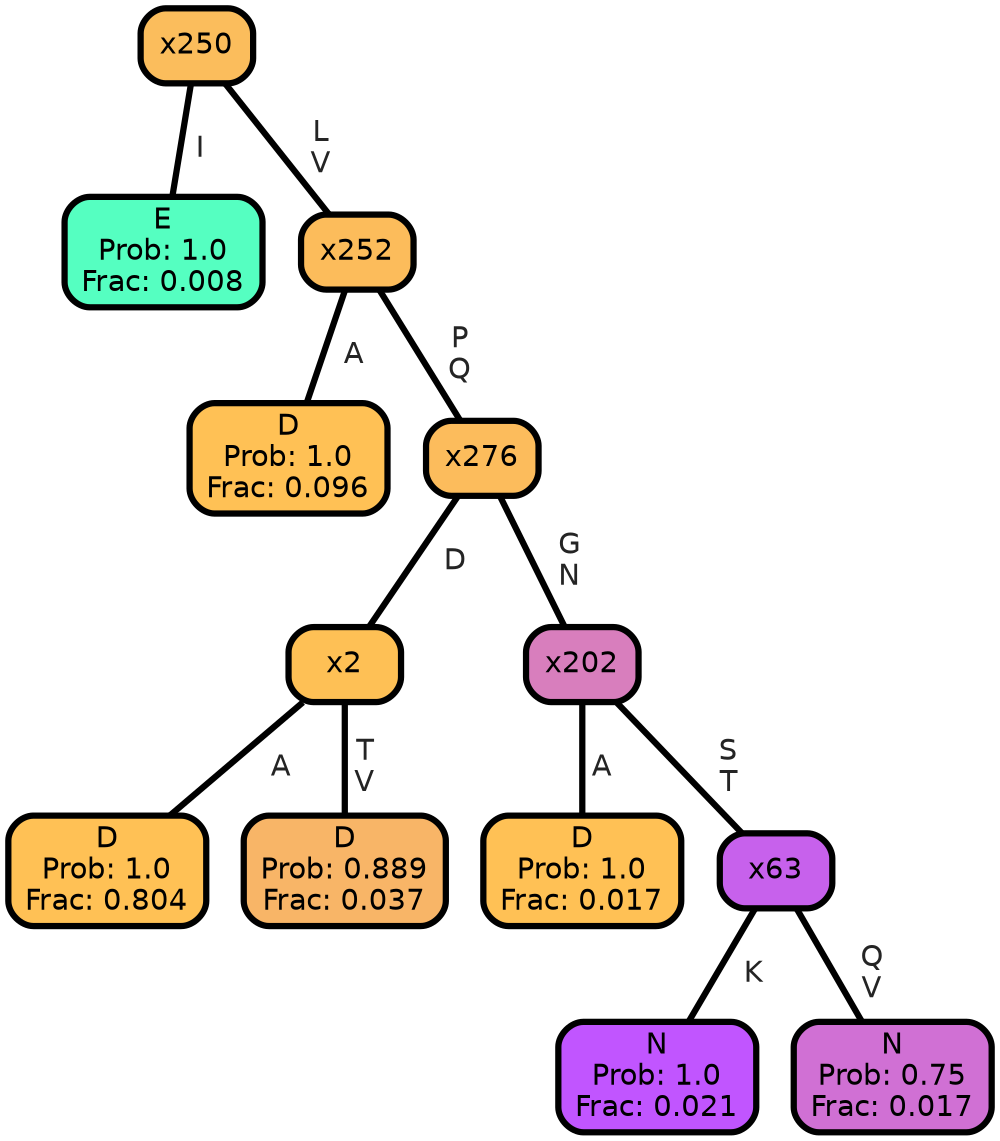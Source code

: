 graph Tree {
node [shape=box, style="filled, rounded",color="black",penwidth="3",fontcolor="black",                 fontname=helvetica] ;
graph [ranksep="0 equally", splines=straight,                 bgcolor=transparent, dpi=200] ;
edge [fontname=helvetica, fontweight=bold,fontcolor=grey14,color=black] ;
0 [label="E
Prob: 1.0
Frac: 0.008", fillcolor="#55ffc1"] ;
1 [label="x250", fillcolor="#fbbd5c"] ;
2 [label="D
Prob: 1.0
Frac: 0.096", fillcolor="#ffc155"] ;
3 [label="x252", fillcolor="#fcbc5b"] ;
4 [label="D
Prob: 1.0
Frac: 0.804", fillcolor="#ffc155"] ;
5 [label="x2", fillcolor="#fec055"] ;
6 [label="D
Prob: 0.889
Frac: 0.037", fillcolor="#f8b567"] ;
7 [label="x276", fillcolor="#fcbc5c"] ;
8 [label="D
Prob: 1.0
Frac: 0.017", fillcolor="#ffc155"] ;
9 [label="x202", fillcolor="#d87ebd"] ;
10 [label="N
Prob: 1.0
Frac: 0.021", fillcolor="#c155ff"] ;
11 [label="x63", fillcolor="#c761ec"] ;
12 [label="N
Prob: 0.75
Frac: 0.017", fillcolor="#d070d4"] ;
1 -- 0 [label=" I",penwidth=3] ;
1 -- 3 [label=" L\n V",penwidth=3] ;
3 -- 2 [label=" A",penwidth=3] ;
3 -- 7 [label=" P\n Q",penwidth=3] ;
5 -- 4 [label=" A",penwidth=3] ;
5 -- 6 [label=" T\n V",penwidth=3] ;
7 -- 5 [label=" D",penwidth=3] ;
7 -- 9 [label=" G\n N",penwidth=3] ;
9 -- 8 [label=" A",penwidth=3] ;
9 -- 11 [label=" S\n T",penwidth=3] ;
11 -- 10 [label=" K",penwidth=3] ;
11 -- 12 [label=" Q\n V",penwidth=3] ;
{rank = same;}}